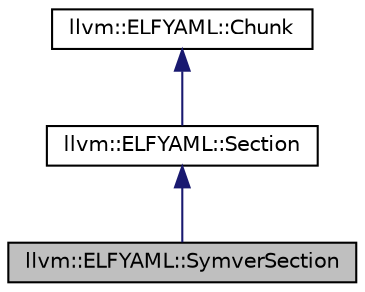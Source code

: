 digraph "llvm::ELFYAML::SymverSection"
{
 // LATEX_PDF_SIZE
  bgcolor="transparent";
  edge [fontname="Helvetica",fontsize="10",labelfontname="Helvetica",labelfontsize="10"];
  node [fontname="Helvetica",fontsize="10",shape=record];
  Node1 [label="llvm::ELFYAML::SymverSection",height=0.2,width=0.4,color="black", fillcolor="grey75", style="filled", fontcolor="black",tooltip=" "];
  Node2 -> Node1 [dir="back",color="midnightblue",fontsize="10",style="solid",fontname="Helvetica"];
  Node2 [label="llvm::ELFYAML::Section",height=0.2,width=0.4,color="black",URL="$structllvm_1_1ELFYAML_1_1Section.html",tooltip=" "];
  Node3 -> Node2 [dir="back",color="midnightblue",fontsize="10",style="solid",fontname="Helvetica"];
  Node3 [label="llvm::ELFYAML::Chunk",height=0.2,width=0.4,color="black",URL="$structllvm_1_1ELFYAML_1_1Chunk.html",tooltip=" "];
}
